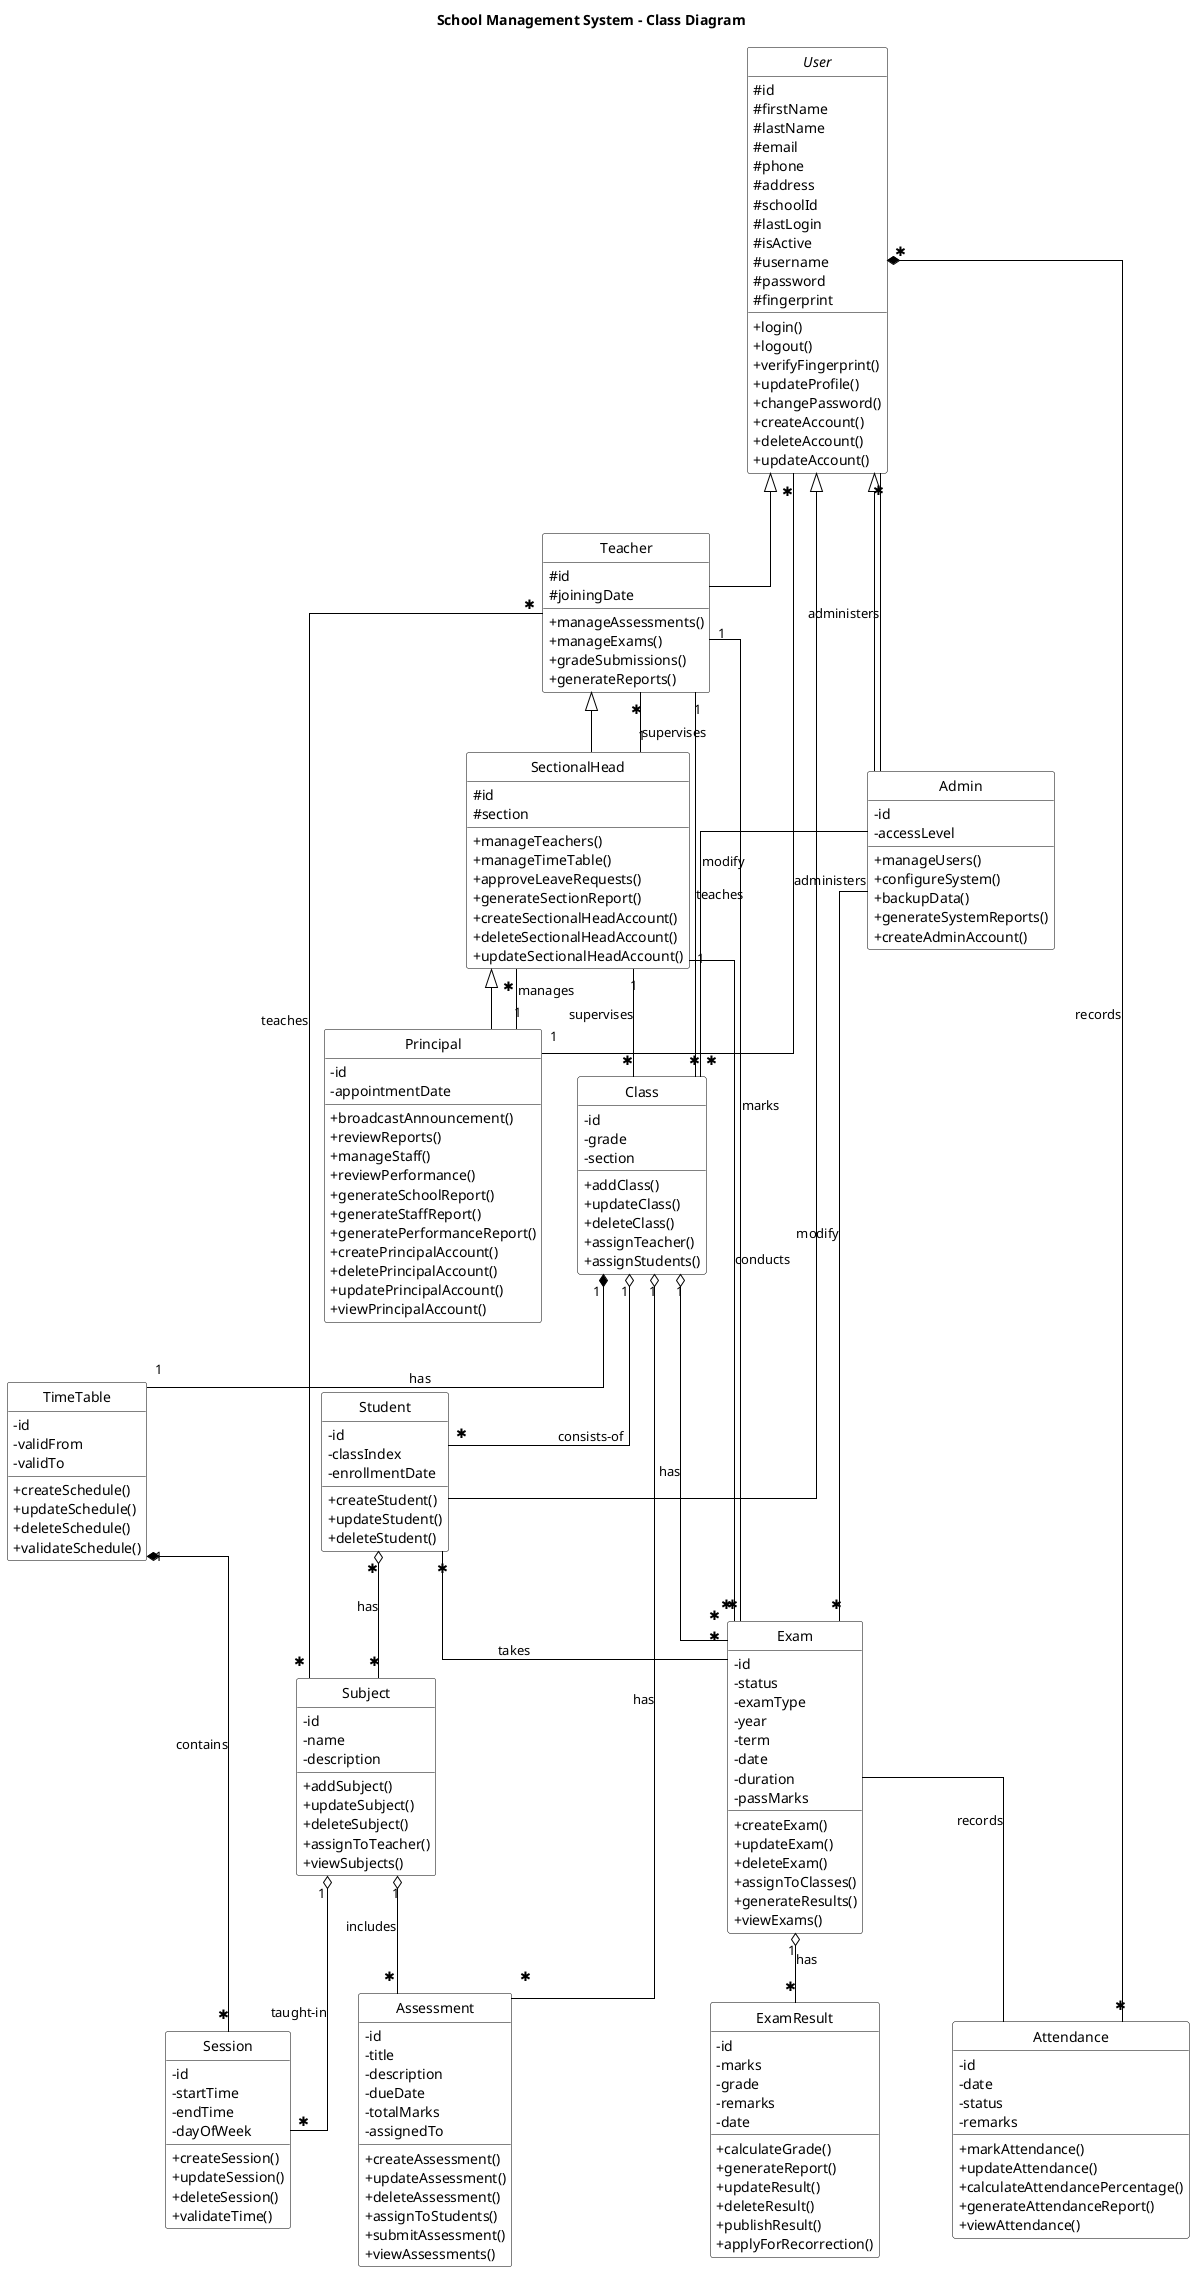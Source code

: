 @startuml School Management System - Class Diagram
title School Management System - Class Diagram

' Layout settings
skinparam Linetype ortho
skinparam classAttributeIconSize 0
hide circle

' Style settings
skinparam class {
    color black
    BackgroundColor white
    BorderColor black
    ArrowColor black
}

abstract class User {
    # id
    # firstName
    # lastName
    # email
    # phone
    # address
    # schoolId
    # lastLogin
    # isActive
    # username
    # password
    # fingerprint
    
    + login()
    + logout()
    + verifyFingerprint()
    + updateProfile()
    + changePassword()
    + createAccount()
    + deleteAccount()
    + updateAccount()
}

class Student {
    - id
    - classIndex
    - enrollmentDate
    
    + createStudent()
    + updateStudent()
    + deleteStudent()
}

class Teacher {
    # id
    # joiningDate
    
    + manageAssessments()
    + manageExams()
    + gradeSubmissions()
    + generateReports()
}

class SectionalHead {
    # id
    # section
    
    + manageTeachers()
    + manageTimeTable()
    + approveLeaveRequests()
    + generateSectionReport()
    + createSectionalHeadAccount()
    + deleteSectionalHeadAccount()
    + updateSectionalHeadAccount()
}

class Principal {
    - id
    - appointmentDate
    
    + broadcastAnnouncement()
    + reviewReports()
    + manageStaff()
    + reviewPerformance()
    + generateSchoolReport()
    + generateStaffReport()
    + generatePerformanceReport()
    + createPrincipalAccount()
    + deletePrincipalAccount()
    + updatePrincipalAccount()
    + viewPrincipalAccount()
}

class Admin {
    - id
    - accessLevel
    
    + manageUsers()
    + configureSystem()
    + backupData()
    + generateSystemReports()
    + createAdminAccount()
}

class Class {
    - id
    - grade
    - section
    
    + addClass()
    + updateClass()
    + deleteClass()
    + assignTeacher()
    + assignStudents()
}

class Assessment {
    - id
    - title
    - description
    - dueDate
    - totalMarks
    - assignedTo
    
    + createAssessment()
    + updateAssessment()
    + deleteAssessment()
    + assignToStudents()
    + submitAssessment()
    + viewAssessments()
}

class Exam {
    - id
    - status
    - examType
    - year
    - term
    - date
    - duration
    - passMarks
    
    + createExam()
    + updateExam()
    + deleteExam()
    + assignToClasses()
    + generateResults()
    + viewExams()
}

class ExamResult {
    - id
    - marks
    - grade
    - remarks
    - date
    
    + calculateGrade()
    + generateReport()
    + updateResult()
    + deleteResult()
    + publishResult()
    + applyForRecorrection()
}

class TimeTable {
    - id
    - validFrom
    - validTo
    
    + createSchedule()
    + updateSchedule()
    + deleteSchedule()
    + validateSchedule()
}

class Session {
    - id
    - startTime
    - endTime
    - dayOfWeek
    
    + createSession()
    + updateSession()
    + deleteSession()
    + validateTime()
}

class Subject {
    - id
    - name
    - description

    + addSubject()
    + updateSubject()
    + deleteSubject()
    + assignToTeacher()
    + viewSubjects()
}

class Attendance {
    - id
    - date
    - status
    - remarks
    
    + markAttendance()
    + updateAttendance()
    + calculateAttendancePercentage()
    + generateAttendanceReport()
    + viewAttendance()
}

' Inheritance relationships
User <|-- Student
User <|-- Teacher
User <|-- Admin
Teacher <|-- SectionalHead
SectionalHead <|-- Principal

' Composition with multiplicities (strong ownership)
User "✱" *-- "✱" Attendance : records
Class "1" *-- "1" TimeTable : has
TimeTable "1" *-- "✱" Session : contains

' Aggregation with multiplicities (weak ownership)
Class "1" o-- "✱" Student : consists-of
Class "1" o-- "✱" Assessment : has
Class "1" o-- "✱" Exam : has
Student "✱" o-- "✱" Subject : has
Subject "1" o-- "✱" Assessment : includes
Subject "1" o-- "✱" Session : taught-in
Exam "1" o-- "✱" ExamResult : has

' Association with multiplicities (relationships)
Student "✱" -- "✱" Exam : takes
Teacher "✱" -- "✱" Subject : teaches
Teacher "1" -- "✱" Exam : marks
Teacher "1" -- "✱" Class : teaches
SectionalHead "1" -- "✱" Teacher : supervises
Principal "1" -- "✱" SectionalHead : manages
Principal "1" -- "✱" User : administers
SectionalHead "1" -- "✱" Class : supervises
SectionalHead "1" -- "✱" Exam : conducts

' Dependency relationships
Exam -- Attendance : "records"
Admin -- "✱" User : administers
Admin -- "✱" Exam : modify
Admin -- "✱" Class : modify

@enduml
